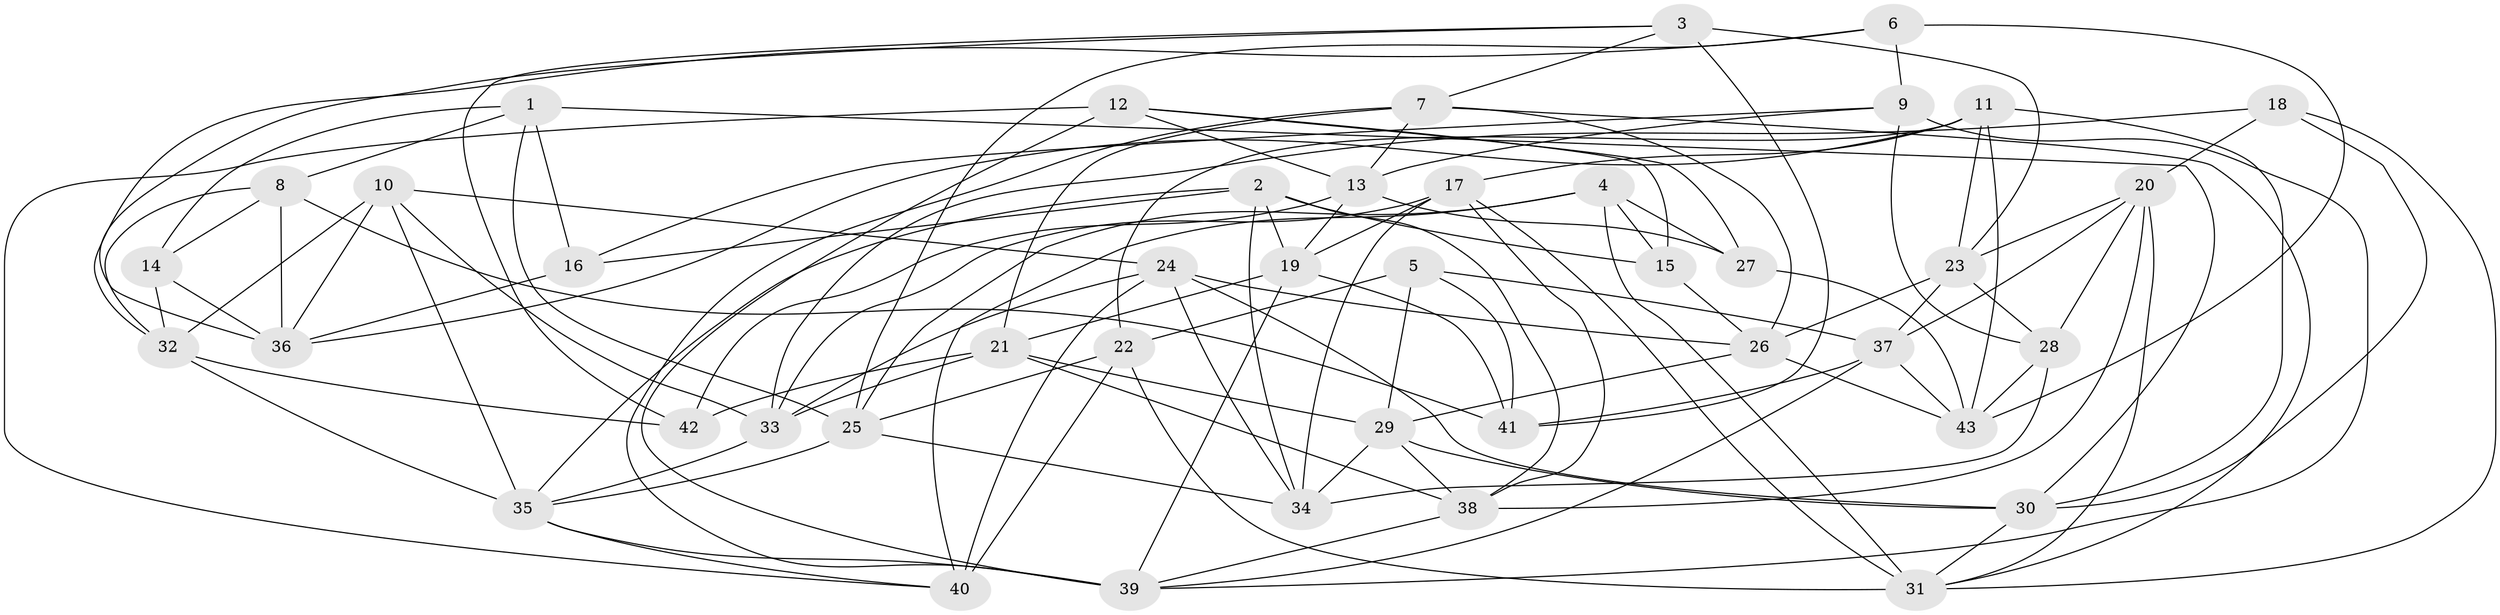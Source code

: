 // original degree distribution, {4: 1.0}
// Generated by graph-tools (version 1.1) at 2025/50/03/09/25 03:50:47]
// undirected, 43 vertices, 117 edges
graph export_dot {
graph [start="1"]
  node [color=gray90,style=filled];
  1;
  2;
  3;
  4;
  5;
  6;
  7;
  8;
  9;
  10;
  11;
  12;
  13;
  14;
  15;
  16;
  17;
  18;
  19;
  20;
  21;
  22;
  23;
  24;
  25;
  26;
  27;
  28;
  29;
  30;
  31;
  32;
  33;
  34;
  35;
  36;
  37;
  38;
  39;
  40;
  41;
  42;
  43;
  1 -- 8 [weight=2.0];
  1 -- 14 [weight=1.0];
  1 -- 16 [weight=1.0];
  1 -- 25 [weight=1.0];
  1 -- 30 [weight=1.0];
  2 -- 15 [weight=1.0];
  2 -- 16 [weight=1.0];
  2 -- 19 [weight=1.0];
  2 -- 34 [weight=1.0];
  2 -- 35 [weight=1.0];
  2 -- 38 [weight=1.0];
  3 -- 7 [weight=1.0];
  3 -- 23 [weight=1.0];
  3 -- 36 [weight=1.0];
  3 -- 41 [weight=2.0];
  3 -- 42 [weight=1.0];
  4 -- 15 [weight=1.0];
  4 -- 25 [weight=1.0];
  4 -- 27 [weight=1.0];
  4 -- 31 [weight=2.0];
  4 -- 40 [weight=1.0];
  5 -- 22 [weight=1.0];
  5 -- 29 [weight=1.0];
  5 -- 37 [weight=1.0];
  5 -- 41 [weight=1.0];
  6 -- 9 [weight=1.0];
  6 -- 25 [weight=1.0];
  6 -- 32 [weight=1.0];
  6 -- 43 [weight=1.0];
  7 -- 13 [weight=1.0];
  7 -- 21 [weight=1.0];
  7 -- 26 [weight=1.0];
  7 -- 31 [weight=1.0];
  7 -- 39 [weight=1.0];
  8 -- 14 [weight=1.0];
  8 -- 32 [weight=1.0];
  8 -- 36 [weight=1.0];
  8 -- 41 [weight=1.0];
  9 -- 13 [weight=1.0];
  9 -- 16 [weight=1.0];
  9 -- 28 [weight=2.0];
  9 -- 39 [weight=1.0];
  10 -- 24 [weight=1.0];
  10 -- 32 [weight=1.0];
  10 -- 33 [weight=1.0];
  10 -- 35 [weight=2.0];
  10 -- 36 [weight=1.0];
  11 -- 17 [weight=1.0];
  11 -- 22 [weight=1.0];
  11 -- 23 [weight=1.0];
  11 -- 30 [weight=1.0];
  11 -- 36 [weight=1.0];
  11 -- 43 [weight=1.0];
  12 -- 13 [weight=1.0];
  12 -- 15 [weight=1.0];
  12 -- 27 [weight=1.0];
  12 -- 39 [weight=2.0];
  12 -- 40 [weight=1.0];
  13 -- 19 [weight=1.0];
  13 -- 27 [weight=1.0];
  13 -- 42 [weight=1.0];
  14 -- 32 [weight=1.0];
  14 -- 36 [weight=1.0];
  15 -- 26 [weight=1.0];
  16 -- 36 [weight=1.0];
  17 -- 19 [weight=1.0];
  17 -- 31 [weight=1.0];
  17 -- 33 [weight=1.0];
  17 -- 34 [weight=1.0];
  17 -- 38 [weight=1.0];
  18 -- 20 [weight=1.0];
  18 -- 30 [weight=1.0];
  18 -- 31 [weight=1.0];
  18 -- 33 [weight=1.0];
  19 -- 21 [weight=1.0];
  19 -- 39 [weight=1.0];
  19 -- 41 [weight=1.0];
  20 -- 23 [weight=1.0];
  20 -- 28 [weight=1.0];
  20 -- 31 [weight=1.0];
  20 -- 37 [weight=1.0];
  20 -- 38 [weight=1.0];
  21 -- 29 [weight=1.0];
  21 -- 33 [weight=1.0];
  21 -- 38 [weight=1.0];
  21 -- 42 [weight=1.0];
  22 -- 25 [weight=1.0];
  22 -- 31 [weight=1.0];
  22 -- 40 [weight=2.0];
  23 -- 26 [weight=1.0];
  23 -- 28 [weight=1.0];
  23 -- 37 [weight=1.0];
  24 -- 26 [weight=1.0];
  24 -- 30 [weight=1.0];
  24 -- 33 [weight=1.0];
  24 -- 34 [weight=1.0];
  24 -- 40 [weight=1.0];
  25 -- 34 [weight=1.0];
  25 -- 35 [weight=1.0];
  26 -- 29 [weight=1.0];
  26 -- 43 [weight=1.0];
  27 -- 43 [weight=1.0];
  28 -- 34 [weight=1.0];
  28 -- 43 [weight=1.0];
  29 -- 30 [weight=1.0];
  29 -- 34 [weight=1.0];
  29 -- 38 [weight=1.0];
  30 -- 31 [weight=1.0];
  32 -- 35 [weight=1.0];
  32 -- 42 [weight=1.0];
  33 -- 35 [weight=1.0];
  35 -- 39 [weight=1.0];
  35 -- 40 [weight=1.0];
  37 -- 39 [weight=1.0];
  37 -- 41 [weight=1.0];
  37 -- 43 [weight=1.0];
  38 -- 39 [weight=1.0];
}
